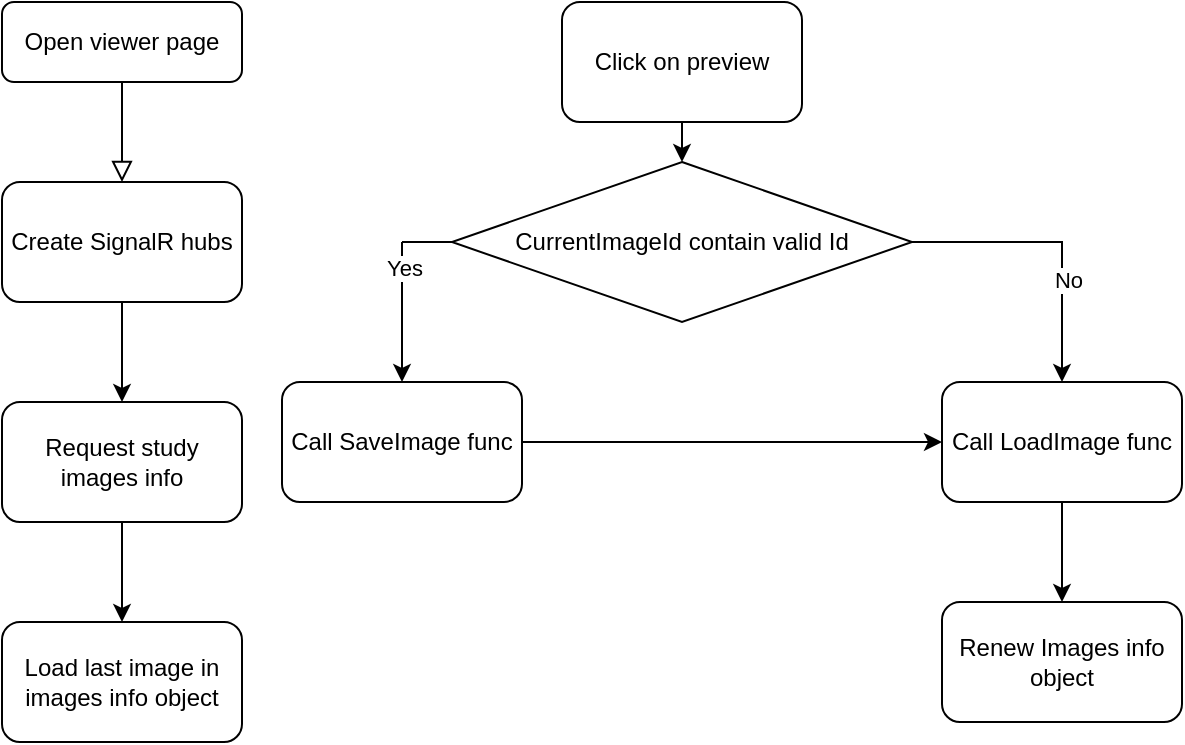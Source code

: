 <mxfile version="13.6.5" type="github">
  <diagram id="C5RBs43oDa-KdzZeNtuy" name="Page-1">
    <mxGraphModel dx="942" dy="583" grid="1" gridSize="10" guides="1" tooltips="1" connect="1" arrows="1" fold="1" page="1" pageScale="1" pageWidth="827" pageHeight="1169" math="0" shadow="0">
      <root>
        <mxCell id="WIyWlLk6GJQsqaUBKTNV-0" />
        <mxCell id="WIyWlLk6GJQsqaUBKTNV-1" parent="WIyWlLk6GJQsqaUBKTNV-0" />
        <mxCell id="WIyWlLk6GJQsqaUBKTNV-2" value="" style="rounded=0;html=1;jettySize=auto;orthogonalLoop=1;fontSize=11;endArrow=block;endFill=0;endSize=8;strokeWidth=1;shadow=0;labelBackgroundColor=none;edgeStyle=orthogonalEdgeStyle;" parent="WIyWlLk6GJQsqaUBKTNV-1" source="WIyWlLk6GJQsqaUBKTNV-3" edge="1">
          <mxGeometry relative="1" as="geometry">
            <mxPoint x="220" y="170" as="targetPoint" />
          </mxGeometry>
        </mxCell>
        <mxCell id="WIyWlLk6GJQsqaUBKTNV-3" value="Open viewer page" style="rounded=1;whiteSpace=wrap;html=1;fontSize=12;glass=0;strokeWidth=1;shadow=0;" parent="WIyWlLk6GJQsqaUBKTNV-1" vertex="1">
          <mxGeometry x="160" y="80" width="120" height="40" as="geometry" />
        </mxCell>
        <mxCell id="kXmy_hUmTnwyEDuJFmRv-0" value="Create SignalR hubs" style="rounded=1;whiteSpace=wrap;html=1;" vertex="1" parent="WIyWlLk6GJQsqaUBKTNV-1">
          <mxGeometry x="160" y="170" width="120" height="60" as="geometry" />
        </mxCell>
        <mxCell id="kXmy_hUmTnwyEDuJFmRv-1" value="Request study images info" style="rounded=1;whiteSpace=wrap;html=1;" vertex="1" parent="WIyWlLk6GJQsqaUBKTNV-1">
          <mxGeometry x="160" y="280" width="120" height="60" as="geometry" />
        </mxCell>
        <mxCell id="kXmy_hUmTnwyEDuJFmRv-2" value="" style="endArrow=classic;html=1;exitX=0.5;exitY=1;exitDx=0;exitDy=0;entryX=0.5;entryY=0;entryDx=0;entryDy=0;" edge="1" parent="WIyWlLk6GJQsqaUBKTNV-1" source="kXmy_hUmTnwyEDuJFmRv-0" target="kXmy_hUmTnwyEDuJFmRv-1">
          <mxGeometry width="50" height="50" relative="1" as="geometry">
            <mxPoint x="390" y="350" as="sourcePoint" />
            <mxPoint x="440" y="300" as="targetPoint" />
          </mxGeometry>
        </mxCell>
        <mxCell id="kXmy_hUmTnwyEDuJFmRv-3" value="Load last image in images info object" style="rounded=1;whiteSpace=wrap;html=1;" vertex="1" parent="WIyWlLk6GJQsqaUBKTNV-1">
          <mxGeometry x="160" y="390" width="120" height="60" as="geometry" />
        </mxCell>
        <mxCell id="kXmy_hUmTnwyEDuJFmRv-4" value="" style="endArrow=classic;html=1;exitX=0.5;exitY=1;exitDx=0;exitDy=0;entryX=0.5;entryY=0;entryDx=0;entryDy=0;" edge="1" parent="WIyWlLk6GJQsqaUBKTNV-1" source="kXmy_hUmTnwyEDuJFmRv-1" target="kXmy_hUmTnwyEDuJFmRv-3">
          <mxGeometry width="50" height="50" relative="1" as="geometry">
            <mxPoint x="390" y="340" as="sourcePoint" />
            <mxPoint x="440" y="290" as="targetPoint" />
          </mxGeometry>
        </mxCell>
        <mxCell id="kXmy_hUmTnwyEDuJFmRv-19" style="edgeStyle=orthogonalEdgeStyle;rounded=0;orthogonalLoop=1;jettySize=auto;html=1;exitX=0.5;exitY=1;exitDx=0;exitDy=0;entryX=0.5;entryY=0;entryDx=0;entryDy=0;" edge="1" parent="WIyWlLk6GJQsqaUBKTNV-1" source="kXmy_hUmTnwyEDuJFmRv-5" target="kXmy_hUmTnwyEDuJFmRv-7">
          <mxGeometry relative="1" as="geometry" />
        </mxCell>
        <mxCell id="kXmy_hUmTnwyEDuJFmRv-5" value="Click on preview" style="rounded=1;whiteSpace=wrap;html=1;" vertex="1" parent="WIyWlLk6GJQsqaUBKTNV-1">
          <mxGeometry x="440" y="80" width="120" height="60" as="geometry" />
        </mxCell>
        <mxCell id="kXmy_hUmTnwyEDuJFmRv-17" style="edgeStyle=orthogonalEdgeStyle;rounded=0;orthogonalLoop=1;jettySize=auto;html=1;exitX=1;exitY=0.5;exitDx=0;exitDy=0;entryX=0.5;entryY=0;entryDx=0;entryDy=0;" edge="1" parent="WIyWlLk6GJQsqaUBKTNV-1" source="kXmy_hUmTnwyEDuJFmRv-7" target="kXmy_hUmTnwyEDuJFmRv-9">
          <mxGeometry relative="1" as="geometry" />
        </mxCell>
        <mxCell id="kXmy_hUmTnwyEDuJFmRv-18" value="No" style="edgeLabel;html=1;align=center;verticalAlign=middle;resizable=0;points=[];" vertex="1" connectable="0" parent="kXmy_hUmTnwyEDuJFmRv-17">
          <mxGeometry x="0.035" y="-19" relative="1" as="geometry">
            <mxPoint x="22" y="19" as="offset" />
          </mxGeometry>
        </mxCell>
        <mxCell id="kXmy_hUmTnwyEDuJFmRv-7" value="CurrentImageId contain valid Id" style="rhombus;whiteSpace=wrap;html=1;" vertex="1" parent="WIyWlLk6GJQsqaUBKTNV-1">
          <mxGeometry x="385" y="160" width="230" height="80" as="geometry" />
        </mxCell>
        <mxCell id="kXmy_hUmTnwyEDuJFmRv-21" style="edgeStyle=orthogonalEdgeStyle;rounded=0;orthogonalLoop=1;jettySize=auto;html=1;exitX=1;exitY=0.5;exitDx=0;exitDy=0;" edge="1" parent="WIyWlLk6GJQsqaUBKTNV-1" source="kXmy_hUmTnwyEDuJFmRv-8" target="kXmy_hUmTnwyEDuJFmRv-9">
          <mxGeometry relative="1" as="geometry" />
        </mxCell>
        <mxCell id="kXmy_hUmTnwyEDuJFmRv-8" value="Call SaveImage func" style="rounded=1;whiteSpace=wrap;html=1;" vertex="1" parent="WIyWlLk6GJQsqaUBKTNV-1">
          <mxGeometry x="300" y="270" width="120" height="60" as="geometry" />
        </mxCell>
        <mxCell id="kXmy_hUmTnwyEDuJFmRv-23" style="edgeStyle=orthogonalEdgeStyle;rounded=0;orthogonalLoop=1;jettySize=auto;html=1;entryX=0.5;entryY=0;entryDx=0;entryDy=0;" edge="1" parent="WIyWlLk6GJQsqaUBKTNV-1" source="kXmy_hUmTnwyEDuJFmRv-9" target="kXmy_hUmTnwyEDuJFmRv-22">
          <mxGeometry relative="1" as="geometry" />
        </mxCell>
        <mxCell id="kXmy_hUmTnwyEDuJFmRv-9" value="Call LoadImage func" style="rounded=1;whiteSpace=wrap;html=1;" vertex="1" parent="WIyWlLk6GJQsqaUBKTNV-1">
          <mxGeometry x="630" y="270" width="120" height="60" as="geometry" />
        </mxCell>
        <mxCell id="kXmy_hUmTnwyEDuJFmRv-13" value="" style="endArrow=none;html=1;entryX=0;entryY=0.5;entryDx=0;entryDy=0;" edge="1" parent="WIyWlLk6GJQsqaUBKTNV-1" target="kXmy_hUmTnwyEDuJFmRv-7">
          <mxGeometry width="50" height="50" relative="1" as="geometry">
            <mxPoint x="360" y="200" as="sourcePoint" />
            <mxPoint x="440" y="270" as="targetPoint" />
          </mxGeometry>
        </mxCell>
        <mxCell id="kXmy_hUmTnwyEDuJFmRv-14" value="" style="endArrow=classic;html=1;entryX=0.5;entryY=0;entryDx=0;entryDy=0;" edge="1" parent="WIyWlLk6GJQsqaUBKTNV-1" target="kXmy_hUmTnwyEDuJFmRv-8">
          <mxGeometry width="50" height="50" relative="1" as="geometry">
            <mxPoint x="360" y="200" as="sourcePoint" />
            <mxPoint x="440" y="270" as="targetPoint" />
          </mxGeometry>
        </mxCell>
        <mxCell id="kXmy_hUmTnwyEDuJFmRv-15" value="Yes" style="edgeLabel;html=1;align=center;verticalAlign=middle;resizable=0;points=[];" vertex="1" connectable="0" parent="kXmy_hUmTnwyEDuJFmRv-14">
          <mxGeometry x="-0.629" y="1" relative="1" as="geometry">
            <mxPoint as="offset" />
          </mxGeometry>
        </mxCell>
        <mxCell id="kXmy_hUmTnwyEDuJFmRv-22" value="Renew Images info object" style="rounded=1;whiteSpace=wrap;html=1;" vertex="1" parent="WIyWlLk6GJQsqaUBKTNV-1">
          <mxGeometry x="630" y="380" width="120" height="60" as="geometry" />
        </mxCell>
      </root>
    </mxGraphModel>
  </diagram>
</mxfile>
